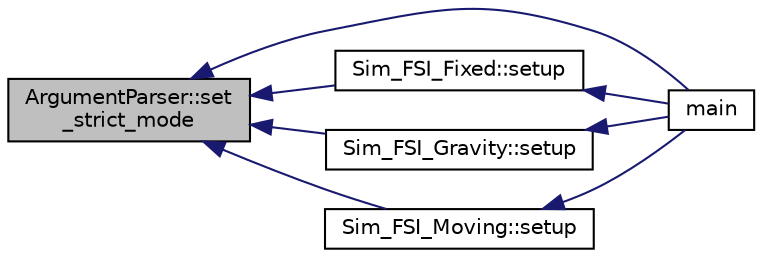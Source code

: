 digraph "ArgumentParser::set_strict_mode"
{
  edge [fontname="Helvetica",fontsize="10",labelfontname="Helvetica",labelfontsize="10"];
  node [fontname="Helvetica",fontsize="10",shape=record];
  rankdir="LR";
  Node1 [label="ArgumentParser::set\l_strict_mode",height=0.2,width=0.4,color="black", fillcolor="grey75", style="filled", fontcolor="black"];
  Node1 -> Node2 [dir="back",color="midnightblue",fontsize="10",style="solid"];
  Node2 [label="main",height=0.2,width=0.4,color="black", fillcolor="white", style="filled",URL="$main_8cpp.html#a217dbf8b442f20279ea00b898af96f52"];
  Node1 -> Node3 [dir="back",color="midnightblue",fontsize="10",style="solid"];
  Node3 [label="Sim_FSI_Fixed::setup",height=0.2,width=0.4,color="black", fillcolor="white", style="filled",URL="$class_sim___f_s_i___fixed.html#a9da9f0d775b05a9a9c77003914af307c"];
  Node3 -> Node2 [dir="back",color="midnightblue",fontsize="10",style="solid"];
  Node1 -> Node4 [dir="back",color="midnightblue",fontsize="10",style="solid"];
  Node4 [label="Sim_FSI_Gravity::setup",height=0.2,width=0.4,color="black", fillcolor="white", style="filled",URL="$class_sim___f_s_i___gravity.html#a953c04bca39f4c6ace76c307aa00b097"];
  Node4 -> Node2 [dir="back",color="midnightblue",fontsize="10",style="solid"];
  Node1 -> Node5 [dir="back",color="midnightblue",fontsize="10",style="solid"];
  Node5 [label="Sim_FSI_Moving::setup",height=0.2,width=0.4,color="black", fillcolor="white", style="filled",URL="$class_sim___f_s_i___moving.html#a0e8ff3c8d37dfa22c3d696c526a14ad8"];
  Node5 -> Node2 [dir="back",color="midnightblue",fontsize="10",style="solid"];
}
